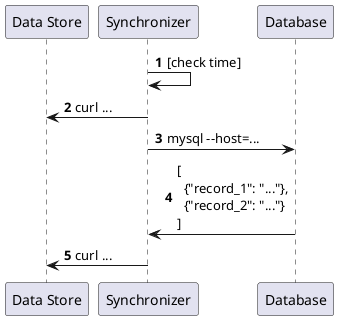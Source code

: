 @startuml
'https://plantuml.com/sequence-diagram

autonumber

participant "Data Store" as ds
participant "Synchronizer" as s
participant "Database" as db

s -> s: [check time]
ds <- s: curl ...
s -> db: mysql --host=...
db -> s: [\n  {"record_1": "..."},\n  {"record_2": "..."}\n]
ds <- s: curl ...
@enduml
